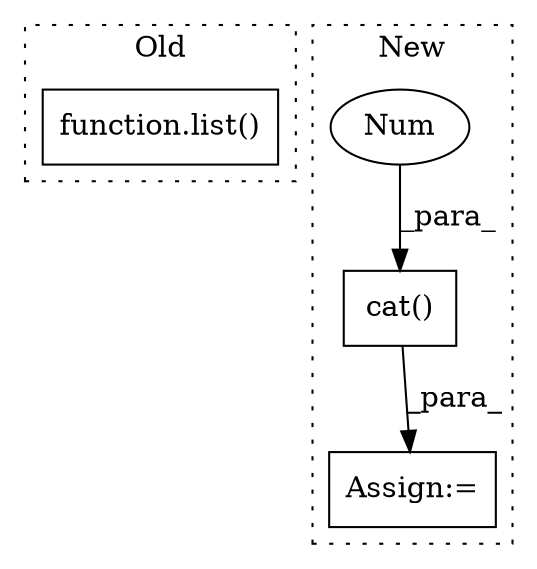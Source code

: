 digraph G {
subgraph cluster0 {
1 [label="function.list()" a="75" s="5154,5171" l="5,1" shape="box"];
label = "Old";
style="dotted";
}
subgraph cluster1 {
2 [label="cat()" a="75" s="5203,5265" l="10,1" shape="box"];
3 [label="Assign:=" a="68" s="5200" l="3" shape="box"];
4 [label="Num" a="76" s="5264" l="1" shape="ellipse"];
label = "New";
style="dotted";
}
2 -> 3 [label="_para_"];
4 -> 2 [label="_para_"];
}